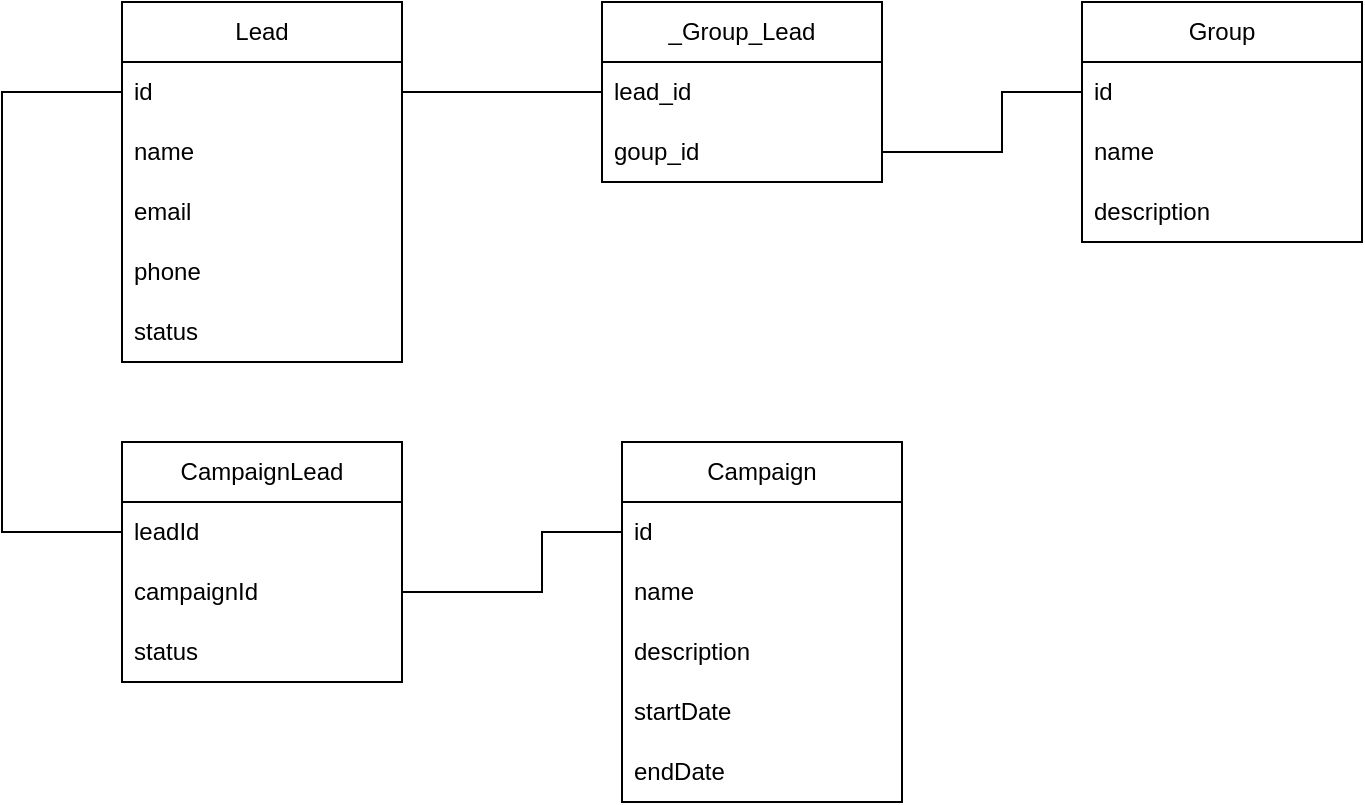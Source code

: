 <mxfile version="26.1.1">
  <diagram name="Página-1" id="s4nqQODQ5pYVj-WrzGp8">
    <mxGraphModel dx="874" dy="426" grid="1" gridSize="10" guides="1" tooltips="1" connect="1" arrows="1" fold="1" page="1" pageScale="1" pageWidth="827" pageHeight="1169" math="0" shadow="0">
      <root>
        <mxCell id="0" />
        <mxCell id="1" parent="0" />
        <mxCell id="D0vivmAcOCFL5HczU7oa-2" value="Lead" style="swimlane;fontStyle=0;childLayout=stackLayout;horizontal=1;startSize=30;horizontalStack=0;resizeParent=1;resizeParentMax=0;resizeLast=0;collapsible=1;marginBottom=0;whiteSpace=wrap;html=1;" vertex="1" parent="1">
          <mxGeometry x="90" y="40" width="140" height="180" as="geometry" />
        </mxCell>
        <mxCell id="D0vivmAcOCFL5HczU7oa-3" value="id&amp;nbsp;" style="text;strokeColor=none;fillColor=none;align=left;verticalAlign=middle;spacingLeft=4;spacingRight=4;overflow=hidden;points=[[0,0.5],[1,0.5]];portConstraint=eastwest;rotatable=0;whiteSpace=wrap;html=1;" vertex="1" parent="D0vivmAcOCFL5HczU7oa-2">
          <mxGeometry y="30" width="140" height="30" as="geometry" />
        </mxCell>
        <mxCell id="D0vivmAcOCFL5HczU7oa-4" value="name" style="text;strokeColor=none;fillColor=none;align=left;verticalAlign=middle;spacingLeft=4;spacingRight=4;overflow=hidden;points=[[0,0.5],[1,0.5]];portConstraint=eastwest;rotatable=0;whiteSpace=wrap;html=1;" vertex="1" parent="D0vivmAcOCFL5HczU7oa-2">
          <mxGeometry y="60" width="140" height="30" as="geometry" />
        </mxCell>
        <mxCell id="D0vivmAcOCFL5HczU7oa-5" value="email" style="text;strokeColor=none;fillColor=none;align=left;verticalAlign=middle;spacingLeft=4;spacingRight=4;overflow=hidden;points=[[0,0.5],[1,0.5]];portConstraint=eastwest;rotatable=0;whiteSpace=wrap;html=1;" vertex="1" parent="D0vivmAcOCFL5HczU7oa-2">
          <mxGeometry y="90" width="140" height="30" as="geometry" />
        </mxCell>
        <mxCell id="D0vivmAcOCFL5HczU7oa-10" value="phone" style="text;strokeColor=none;fillColor=none;align=left;verticalAlign=middle;spacingLeft=4;spacingRight=4;overflow=hidden;points=[[0,0.5],[1,0.5]];portConstraint=eastwest;rotatable=0;whiteSpace=wrap;html=1;" vertex="1" parent="D0vivmAcOCFL5HczU7oa-2">
          <mxGeometry y="120" width="140" height="30" as="geometry" />
        </mxCell>
        <mxCell id="D0vivmAcOCFL5HczU7oa-11" value="status" style="text;strokeColor=none;fillColor=none;align=left;verticalAlign=middle;spacingLeft=4;spacingRight=4;overflow=hidden;points=[[0,0.5],[1,0.5]];portConstraint=eastwest;rotatable=0;whiteSpace=wrap;html=1;" vertex="1" parent="D0vivmAcOCFL5HczU7oa-2">
          <mxGeometry y="150" width="140" height="30" as="geometry" />
        </mxCell>
        <mxCell id="D0vivmAcOCFL5HczU7oa-16" value="Group" style="swimlane;fontStyle=0;childLayout=stackLayout;horizontal=1;startSize=30;horizontalStack=0;resizeParent=1;resizeParentMax=0;resizeLast=0;collapsible=1;marginBottom=0;whiteSpace=wrap;html=1;" vertex="1" parent="1">
          <mxGeometry x="570" y="40" width="140" height="120" as="geometry" />
        </mxCell>
        <mxCell id="D0vivmAcOCFL5HczU7oa-17" value="id" style="text;strokeColor=none;fillColor=none;align=left;verticalAlign=middle;spacingLeft=4;spacingRight=4;overflow=hidden;points=[[0,0.5],[1,0.5]];portConstraint=eastwest;rotatable=0;whiteSpace=wrap;html=1;" vertex="1" parent="D0vivmAcOCFL5HczU7oa-16">
          <mxGeometry y="30" width="140" height="30" as="geometry" />
        </mxCell>
        <mxCell id="D0vivmAcOCFL5HczU7oa-18" value="name" style="text;strokeColor=none;fillColor=none;align=left;verticalAlign=middle;spacingLeft=4;spacingRight=4;overflow=hidden;points=[[0,0.5],[1,0.5]];portConstraint=eastwest;rotatable=0;whiteSpace=wrap;html=1;" vertex="1" parent="D0vivmAcOCFL5HczU7oa-16">
          <mxGeometry y="60" width="140" height="30" as="geometry" />
        </mxCell>
        <mxCell id="D0vivmAcOCFL5HczU7oa-19" value="description" style="text;strokeColor=none;fillColor=none;align=left;verticalAlign=middle;spacingLeft=4;spacingRight=4;overflow=hidden;points=[[0,0.5],[1,0.5]];portConstraint=eastwest;rotatable=0;whiteSpace=wrap;html=1;" vertex="1" parent="D0vivmAcOCFL5HczU7oa-16">
          <mxGeometry y="90" width="140" height="30" as="geometry" />
        </mxCell>
        <mxCell id="D0vivmAcOCFL5HczU7oa-20" value="_Group_Lead" style="swimlane;fontStyle=0;childLayout=stackLayout;horizontal=1;startSize=30;horizontalStack=0;resizeParent=1;resizeParentMax=0;resizeLast=0;collapsible=1;marginBottom=0;whiteSpace=wrap;html=1;" vertex="1" parent="1">
          <mxGeometry x="330" y="40" width="140" height="90" as="geometry" />
        </mxCell>
        <mxCell id="D0vivmAcOCFL5HczU7oa-21" value="lead_id" style="text;strokeColor=none;fillColor=none;align=left;verticalAlign=middle;spacingLeft=4;spacingRight=4;overflow=hidden;points=[[0,0.5],[1,0.5]];portConstraint=eastwest;rotatable=0;whiteSpace=wrap;html=1;" vertex="1" parent="D0vivmAcOCFL5HczU7oa-20">
          <mxGeometry y="30" width="140" height="30" as="geometry" />
        </mxCell>
        <mxCell id="D0vivmAcOCFL5HczU7oa-22" value="goup_id" style="text;strokeColor=none;fillColor=none;align=left;verticalAlign=middle;spacingLeft=4;spacingRight=4;overflow=hidden;points=[[0,0.5],[1,0.5]];portConstraint=eastwest;rotatable=0;whiteSpace=wrap;html=1;" vertex="1" parent="D0vivmAcOCFL5HczU7oa-20">
          <mxGeometry y="60" width="140" height="30" as="geometry" />
        </mxCell>
        <mxCell id="D0vivmAcOCFL5HczU7oa-25" value="" style="endArrow=none;html=1;rounded=0;exitX=1;exitY=0.5;exitDx=0;exitDy=0;entryX=0;entryY=0.5;entryDx=0;entryDy=0;" edge="1" parent="1" source="D0vivmAcOCFL5HczU7oa-3" target="D0vivmAcOCFL5HczU7oa-21">
          <mxGeometry width="50" height="50" relative="1" as="geometry">
            <mxPoint x="390" y="250" as="sourcePoint" />
            <mxPoint x="440" y="200" as="targetPoint" />
          </mxGeometry>
        </mxCell>
        <mxCell id="D0vivmAcOCFL5HczU7oa-26" value="" style="endArrow=none;html=1;rounded=0;entryX=0;entryY=0.5;entryDx=0;entryDy=0;exitX=1;exitY=0.5;exitDx=0;exitDy=0;" edge="1" parent="1" source="D0vivmAcOCFL5HczU7oa-22" target="D0vivmAcOCFL5HczU7oa-17">
          <mxGeometry width="50" height="50" relative="1" as="geometry">
            <mxPoint x="390" y="150" as="sourcePoint" />
            <mxPoint x="440" y="100" as="targetPoint" />
            <Array as="points">
              <mxPoint x="530" y="115" />
              <mxPoint x="530" y="85" />
            </Array>
          </mxGeometry>
        </mxCell>
        <mxCell id="D0vivmAcOCFL5HczU7oa-27" value="Campaign" style="swimlane;fontStyle=0;childLayout=stackLayout;horizontal=1;startSize=30;horizontalStack=0;resizeParent=1;resizeParentMax=0;resizeLast=0;collapsible=1;marginBottom=0;whiteSpace=wrap;html=1;" vertex="1" parent="1">
          <mxGeometry x="340" y="260" width="140" height="180" as="geometry" />
        </mxCell>
        <mxCell id="D0vivmAcOCFL5HczU7oa-28" value="id" style="text;strokeColor=none;fillColor=none;align=left;verticalAlign=middle;spacingLeft=4;spacingRight=4;overflow=hidden;points=[[0,0.5],[1,0.5]];portConstraint=eastwest;rotatable=0;whiteSpace=wrap;html=1;" vertex="1" parent="D0vivmAcOCFL5HczU7oa-27">
          <mxGeometry y="30" width="140" height="30" as="geometry" />
        </mxCell>
        <mxCell id="D0vivmAcOCFL5HczU7oa-31" value="name" style="text;strokeColor=none;fillColor=none;align=left;verticalAlign=middle;spacingLeft=4;spacingRight=4;overflow=hidden;points=[[0,0.5],[1,0.5]];portConstraint=eastwest;rotatable=0;whiteSpace=wrap;html=1;" vertex="1" parent="D0vivmAcOCFL5HczU7oa-27">
          <mxGeometry y="60" width="140" height="30" as="geometry" />
        </mxCell>
        <mxCell id="D0vivmAcOCFL5HczU7oa-29" value="description" style="text;strokeColor=none;fillColor=none;align=left;verticalAlign=middle;spacingLeft=4;spacingRight=4;overflow=hidden;points=[[0,0.5],[1,0.5]];portConstraint=eastwest;rotatable=0;whiteSpace=wrap;html=1;" vertex="1" parent="D0vivmAcOCFL5HczU7oa-27">
          <mxGeometry y="90" width="140" height="30" as="geometry" />
        </mxCell>
        <mxCell id="D0vivmAcOCFL5HczU7oa-30" value="startDate" style="text;strokeColor=none;fillColor=none;align=left;verticalAlign=middle;spacingLeft=4;spacingRight=4;overflow=hidden;points=[[0,0.5],[1,0.5]];portConstraint=eastwest;rotatable=0;whiteSpace=wrap;html=1;" vertex="1" parent="D0vivmAcOCFL5HczU7oa-27">
          <mxGeometry y="120" width="140" height="30" as="geometry" />
        </mxCell>
        <mxCell id="D0vivmAcOCFL5HczU7oa-32" value="endDate" style="text;strokeColor=none;fillColor=none;align=left;verticalAlign=middle;spacingLeft=4;spacingRight=4;overflow=hidden;points=[[0,0.5],[1,0.5]];portConstraint=eastwest;rotatable=0;whiteSpace=wrap;html=1;" vertex="1" parent="D0vivmAcOCFL5HczU7oa-27">
          <mxGeometry y="150" width="140" height="30" as="geometry" />
        </mxCell>
        <mxCell id="D0vivmAcOCFL5HczU7oa-33" value="CampaignLead" style="swimlane;fontStyle=0;childLayout=stackLayout;horizontal=1;startSize=30;horizontalStack=0;resizeParent=1;resizeParentMax=0;resizeLast=0;collapsible=1;marginBottom=0;whiteSpace=wrap;html=1;" vertex="1" parent="1">
          <mxGeometry x="90" y="260" width="140" height="120" as="geometry" />
        </mxCell>
        <mxCell id="D0vivmAcOCFL5HczU7oa-34" value="leadId" style="text;strokeColor=none;fillColor=none;align=left;verticalAlign=middle;spacingLeft=4;spacingRight=4;overflow=hidden;points=[[0,0.5],[1,0.5]];portConstraint=eastwest;rotatable=0;whiteSpace=wrap;html=1;" vertex="1" parent="D0vivmAcOCFL5HczU7oa-33">
          <mxGeometry y="30" width="140" height="30" as="geometry" />
        </mxCell>
        <mxCell id="D0vivmAcOCFL5HczU7oa-35" value="campaignId" style="text;strokeColor=none;fillColor=none;align=left;verticalAlign=middle;spacingLeft=4;spacingRight=4;overflow=hidden;points=[[0,0.5],[1,0.5]];portConstraint=eastwest;rotatable=0;whiteSpace=wrap;html=1;" vertex="1" parent="D0vivmAcOCFL5HczU7oa-33">
          <mxGeometry y="60" width="140" height="30" as="geometry" />
        </mxCell>
        <mxCell id="D0vivmAcOCFL5HczU7oa-36" value="status" style="text;strokeColor=none;fillColor=none;align=left;verticalAlign=middle;spacingLeft=4;spacingRight=4;overflow=hidden;points=[[0,0.5],[1,0.5]];portConstraint=eastwest;rotatable=0;whiteSpace=wrap;html=1;" vertex="1" parent="D0vivmAcOCFL5HczU7oa-33">
          <mxGeometry y="90" width="140" height="30" as="geometry" />
        </mxCell>
        <mxCell id="D0vivmAcOCFL5HczU7oa-37" value="" style="endArrow=none;html=1;rounded=0;exitX=0;exitY=0.5;exitDx=0;exitDy=0;entryX=0;entryY=0.5;entryDx=0;entryDy=0;" edge="1" parent="1" source="D0vivmAcOCFL5HczU7oa-3" target="D0vivmAcOCFL5HczU7oa-34">
          <mxGeometry width="50" height="50" relative="1" as="geometry">
            <mxPoint x="290" y="150" as="sourcePoint" />
            <mxPoint x="340" y="100" as="targetPoint" />
            <Array as="points">
              <mxPoint x="30" y="85" />
              <mxPoint x="30" y="305" />
            </Array>
          </mxGeometry>
        </mxCell>
        <mxCell id="D0vivmAcOCFL5HczU7oa-38" value="" style="endArrow=none;html=1;rounded=0;exitX=1;exitY=0.5;exitDx=0;exitDy=0;entryX=0;entryY=0.5;entryDx=0;entryDy=0;" edge="1" parent="1" source="D0vivmAcOCFL5HczU7oa-35" target="D0vivmAcOCFL5HczU7oa-28">
          <mxGeometry width="50" height="50" relative="1" as="geometry">
            <mxPoint x="290" y="350" as="sourcePoint" />
            <mxPoint x="340" y="300" as="targetPoint" />
            <Array as="points">
              <mxPoint x="300" y="335" />
              <mxPoint x="300" y="305" />
            </Array>
          </mxGeometry>
        </mxCell>
      </root>
    </mxGraphModel>
  </diagram>
</mxfile>
